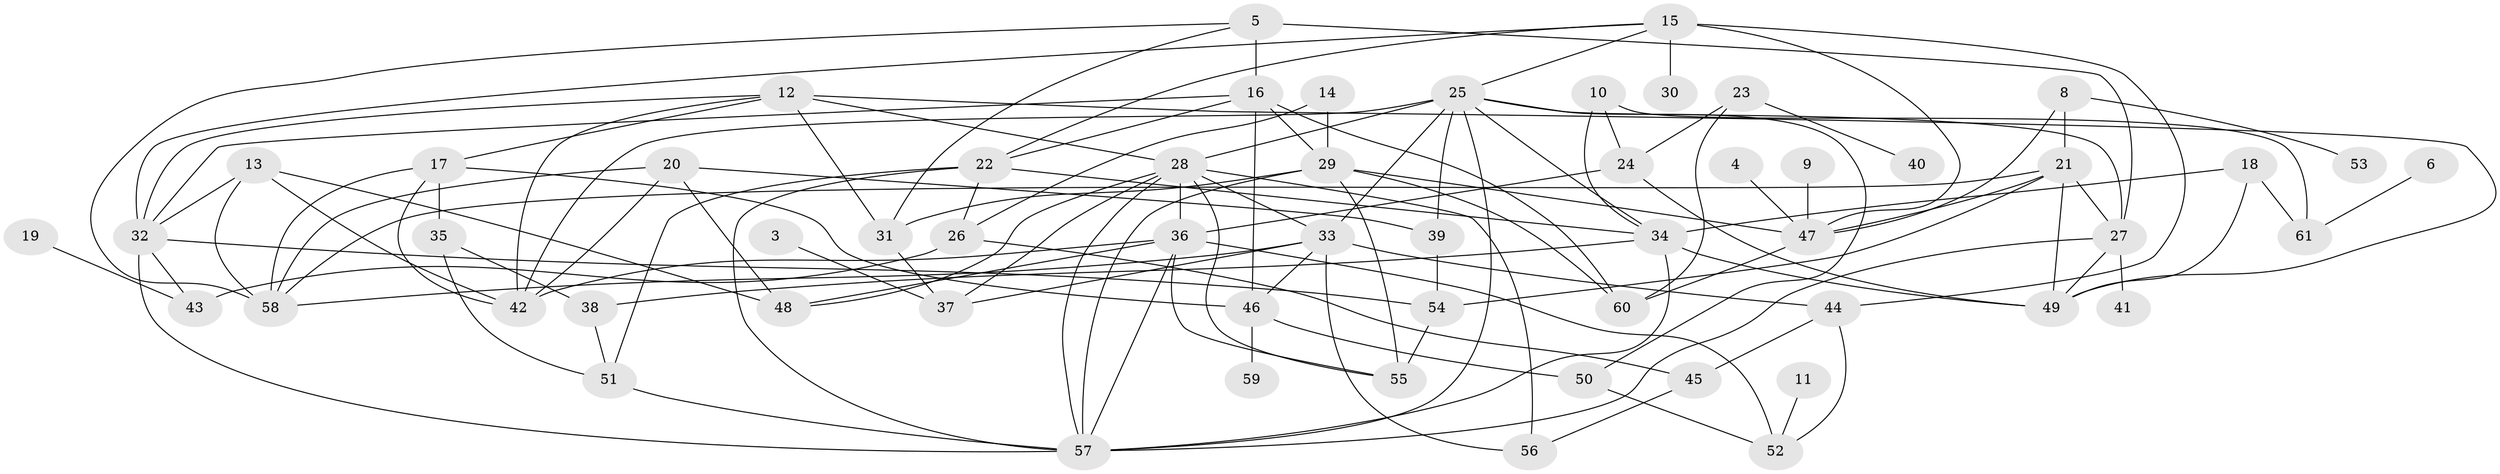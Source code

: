 // original degree distribution, {2: 0.13861386138613863, 0: 0.0297029702970297, 4: 0.22772277227722773, 1: 0.13861386138613863, 6: 0.039603960396039604, 3: 0.26732673267326734, 5: 0.10891089108910891, 7: 0.039603960396039604, 8: 0.009900990099009901}
// Generated by graph-tools (version 1.1) at 2025/35/03/04/25 23:35:49]
// undirected, 58 vertices, 119 edges
graph export_dot {
  node [color=gray90,style=filled];
  3;
  4;
  5;
  6;
  8;
  9;
  10;
  11;
  12;
  13;
  14;
  15;
  16;
  17;
  18;
  19;
  20;
  21;
  22;
  23;
  24;
  25;
  26;
  27;
  28;
  29;
  30;
  31;
  32;
  33;
  34;
  35;
  36;
  37;
  38;
  39;
  40;
  41;
  42;
  43;
  44;
  45;
  46;
  47;
  48;
  49;
  50;
  51;
  52;
  53;
  54;
  55;
  56;
  57;
  58;
  59;
  60;
  61;
  3 -- 37 [weight=1.0];
  4 -- 47 [weight=1.0];
  5 -- 16 [weight=1.0];
  5 -- 27 [weight=2.0];
  5 -- 31 [weight=1.0];
  5 -- 58 [weight=1.0];
  6 -- 61 [weight=1.0];
  8 -- 21 [weight=1.0];
  8 -- 47 [weight=1.0];
  8 -- 53 [weight=1.0];
  9 -- 47 [weight=1.0];
  10 -- 24 [weight=1.0];
  10 -- 34 [weight=1.0];
  10 -- 61 [weight=1.0];
  11 -- 52 [weight=1.0];
  12 -- 17 [weight=1.0];
  12 -- 28 [weight=1.0];
  12 -- 31 [weight=1.0];
  12 -- 32 [weight=1.0];
  12 -- 42 [weight=1.0];
  12 -- 49 [weight=1.0];
  13 -- 32 [weight=1.0];
  13 -- 42 [weight=1.0];
  13 -- 48 [weight=1.0];
  13 -- 58 [weight=2.0];
  14 -- 26 [weight=1.0];
  14 -- 29 [weight=1.0];
  15 -- 22 [weight=1.0];
  15 -- 25 [weight=1.0];
  15 -- 30 [weight=1.0];
  15 -- 32 [weight=1.0];
  15 -- 44 [weight=1.0];
  15 -- 47 [weight=2.0];
  16 -- 22 [weight=1.0];
  16 -- 29 [weight=1.0];
  16 -- 32 [weight=1.0];
  16 -- 46 [weight=1.0];
  16 -- 60 [weight=1.0];
  17 -- 35 [weight=1.0];
  17 -- 42 [weight=1.0];
  17 -- 46 [weight=1.0];
  17 -- 58 [weight=1.0];
  18 -- 34 [weight=1.0];
  18 -- 49 [weight=1.0];
  18 -- 61 [weight=1.0];
  19 -- 43 [weight=1.0];
  20 -- 39 [weight=1.0];
  20 -- 42 [weight=1.0];
  20 -- 48 [weight=1.0];
  20 -- 58 [weight=1.0];
  21 -- 27 [weight=1.0];
  21 -- 47 [weight=1.0];
  21 -- 49 [weight=1.0];
  21 -- 54 [weight=1.0];
  21 -- 58 [weight=1.0];
  22 -- 26 [weight=1.0];
  22 -- 34 [weight=1.0];
  22 -- 51 [weight=1.0];
  22 -- 57 [weight=1.0];
  23 -- 24 [weight=1.0];
  23 -- 40 [weight=1.0];
  23 -- 60 [weight=1.0];
  24 -- 36 [weight=1.0];
  24 -- 49 [weight=1.0];
  25 -- 27 [weight=1.0];
  25 -- 28 [weight=1.0];
  25 -- 33 [weight=1.0];
  25 -- 34 [weight=1.0];
  25 -- 39 [weight=1.0];
  25 -- 42 [weight=1.0];
  25 -- 50 [weight=1.0];
  25 -- 57 [weight=1.0];
  26 -- 43 [weight=1.0];
  26 -- 45 [weight=1.0];
  27 -- 41 [weight=1.0];
  27 -- 49 [weight=1.0];
  27 -- 57 [weight=1.0];
  28 -- 33 [weight=1.0];
  28 -- 36 [weight=1.0];
  28 -- 37 [weight=1.0];
  28 -- 48 [weight=1.0];
  28 -- 55 [weight=1.0];
  28 -- 56 [weight=1.0];
  28 -- 57 [weight=1.0];
  29 -- 31 [weight=1.0];
  29 -- 47 [weight=1.0];
  29 -- 55 [weight=1.0];
  29 -- 57 [weight=1.0];
  29 -- 60 [weight=1.0];
  31 -- 37 [weight=1.0];
  32 -- 43 [weight=1.0];
  32 -- 54 [weight=1.0];
  32 -- 57 [weight=1.0];
  33 -- 37 [weight=1.0];
  33 -- 44 [weight=1.0];
  33 -- 46 [weight=1.0];
  33 -- 56 [weight=2.0];
  33 -- 58 [weight=1.0];
  34 -- 38 [weight=1.0];
  34 -- 49 [weight=2.0];
  34 -- 57 [weight=1.0];
  35 -- 38 [weight=1.0];
  35 -- 51 [weight=1.0];
  36 -- 42 [weight=1.0];
  36 -- 48 [weight=1.0];
  36 -- 52 [weight=1.0];
  36 -- 55 [weight=1.0];
  36 -- 57 [weight=1.0];
  38 -- 51 [weight=1.0];
  39 -- 54 [weight=1.0];
  44 -- 45 [weight=1.0];
  44 -- 52 [weight=1.0];
  45 -- 56 [weight=2.0];
  46 -- 50 [weight=1.0];
  46 -- 59 [weight=1.0];
  47 -- 60 [weight=1.0];
  50 -- 52 [weight=1.0];
  51 -- 57 [weight=1.0];
  54 -- 55 [weight=1.0];
}
